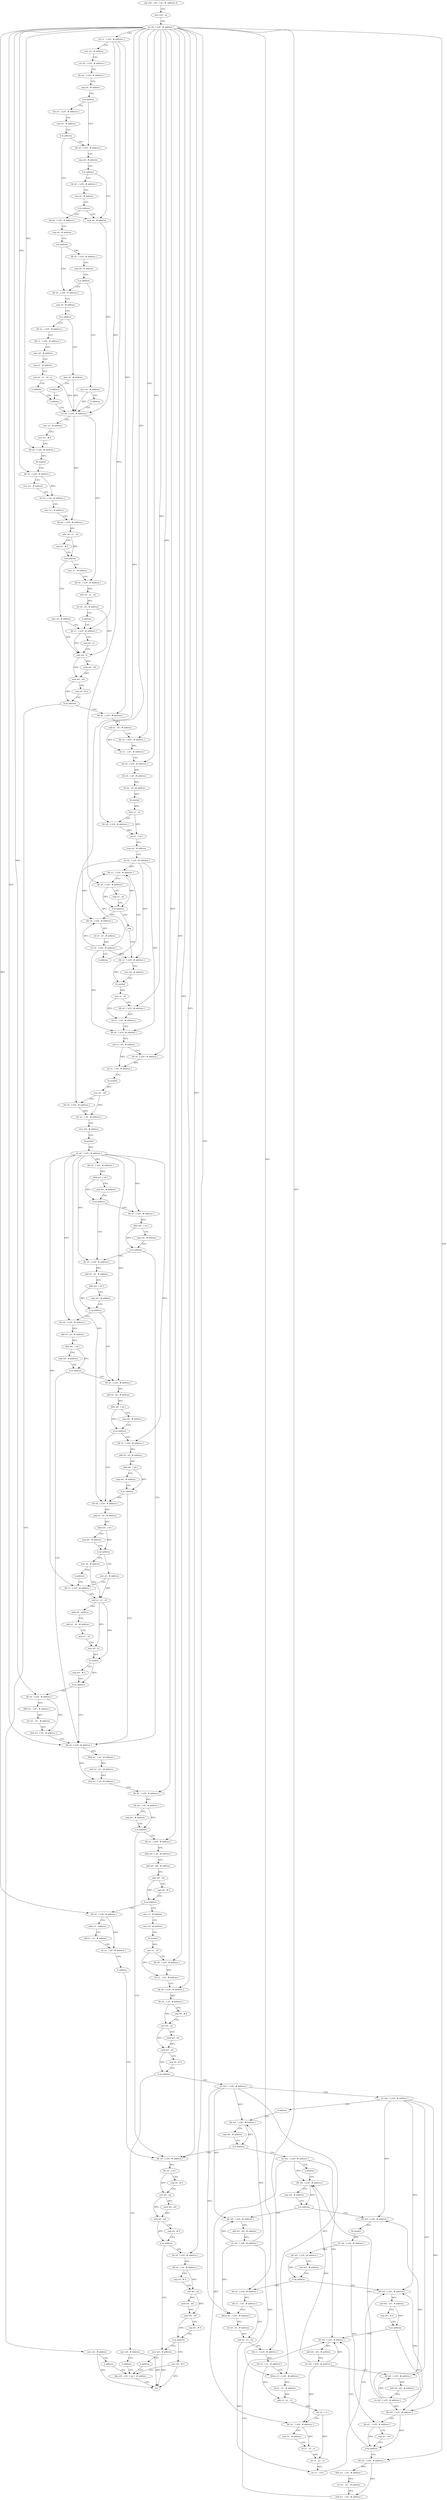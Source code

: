 digraph "func" {
"4407776" [label = "stp x29 , x30 , [ sp , #- address ]!" ]
"4407780" [label = "mov x29 , sp" ]
"4407784" [label = "str x0 , [ x29 , # address ]" ]
"4407788" [label = "str x1 , [ x29 , # address ]" ]
"4407792" [label = "mov x0 , # address" ]
"4407796" [label = "str x0 , [ x29 , # address ]" ]
"4407800" [label = "ldr x0 , [ x29 , # address ]" ]
"4407804" [label = "cmp x0 , # address" ]
"4407808" [label = "b.ls address" ]
"4407824" [label = "ldr x0 , [ x29 , # address ]" ]
"4407812" [label = "ldr x0 , [ x29 , # address ]" ]
"4407828" [label = "cmp x0 , # address" ]
"4407832" [label = "b.ls address" ]
"4407928" [label = "mov x0 , # address" ]
"4407836" [label = "ldr x0 , [ x29 , # address ]" ]
"4407816" [label = "cmp x0 , # address" ]
"4407820" [label = "b.ls address" ]
"4407932" [label = "str x0 , [ x29 , # address ]" ]
"4407840" [label = "cmp x0 , # address" ]
"4407844" [label = "b.ls address" ]
"4407848" [label = "ldr x0 , [ x29 , # address ]" ]
"4408004" [label = "mov x0 , # address" ]
"4408008" [label = "ldr x1 , [ x29 , # address ]" ]
"4407984" [label = "mov x1 , # address" ]
"4407988" [label = "ldr x0 , [ x29 , # address ]" ]
"4407992" [label = "udiv x0 , x1 , x0" ]
"4407996" [label = "lsr x0 , x0 , # address" ]
"4408000" [label = "b address" ]
"4407852" [label = "cmp x0 , # address" ]
"4407856" [label = "b.ls address" ]
"4407872" [label = "ldr x0 , [ x29 , # address ]" ]
"4407860" [label = "ldr x0 , [ x29 , # address ]" ]
"4408044" [label = "ldr x0 , [ x29 , # address ]" ]
"4408048" [label = "add x1 , x0 , # address" ]
"4408052" [label = "ldr x0 , [ x29 , # address ]" ]
"4408056" [label = "str x1 , [ x0 , # address ]" ]
"4408060" [label = "ldr x0 , [ x29 , # address ]" ]
"4408064" [label = "ldr x0 , [ x0 , # address ]" ]
"4408068" [label = "lsl x0 , x0 , # address" ]
"4408072" [label = "bl symbol" ]
"4408076" [label = "mov x1 , x0" ]
"4408080" [label = "ldr x0 , [ x29 , # address ]" ]
"4408084" [label = "str x1 , [ x0 ]" ]
"4408088" [label = "mov x0 , # address" ]
"4408092" [label = "str x0 , [ x29 , # address ]" ]
"4408096" [label = "ldr x1 , [ x29 , # address ]" ]
"4408036" [label = "mov w0 , # address" ]
"4408040" [label = "b address" ]
"4408828" [label = "ldp x29 , x30 , [ sp ] , # address" ]
"4408012" [label = "cmp x0 , x1" ]
"4408016" [label = "cset w0 , ls" ]
"4408020" [label = "uxtb w0 , w0" ]
"4408024" [label = "uxtb w0 , w0" ]
"4408028" [label = "cmp x0 , # 0" ]
"4408032" [label = "b.eq address" ]
"4407876" [label = "cmp x0 , # address" ]
"4407880" [label = "b.ls address" ]
"4407908" [label = "mov x0 , # address" ]
"4407884" [label = "ldr x2 , [ x29 , # address ]" ]
"4407864" [label = "cmp x0 , # address" ]
"4407868" [label = "b.ls address" ]
"4407916" [label = "mov x0 , # address" ]
"4408128" [label = "nop" ]
"4408132" [label = "ldr x1 , [ x29 , # address ]" ]
"4408136" [label = "mov x0 , # address" ]
"4408140" [label = "bl symbol" ]
"4408144" [label = "mov x1 , x0" ]
"4408148" [label = "ldr x0 , [ x29 , # address ]" ]
"4408152" [label = "str x1 , [ x0 , # address ]" ]
"4408156" [label = "ldr x0 , [ x29 , # address ]" ]
"4408160" [label = "sub x1 , x0 , # address" ]
"4408164" [label = "ldr x0 , [ x29 , # address ]" ]
"4408168" [label = "str x1 , [ x0 , # address ]" ]
"4408172" [label = "bl symbol" ]
"4408176" [label = "mov w1 , w0" ]
"4408180" [label = "ldr x0 , [ x29 , # address ]" ]
"4408184" [label = "str w1 , [ x0 , # address ]" ]
"4408188" [label = "mov w0 , # address" ]
"4408192" [label = "bl symbol" ]
"4408196" [label = "str x0 , [ x29 , # address ]" ]
"4408200" [label = "ldr x0 , [ x29 , # address ]" ]
"4408204" [label = "ldrb w0 , [ x0 ]" ]
"4408208" [label = "cmp w0 , # address" ]
"4408212" [label = "b.eq address" ]
"4408232" [label = "ldr x0 , [ x29 , # address ]" ]
"4408216" [label = "ldr x0 , [ x29 , # address ]" ]
"4408112" [label = "ldr x0 , [ x29 , # address ]" ]
"4408116" [label = "lsl x0 , x0 , # address" ]
"4408120" [label = "str x0 , [ x29 , # address ]" ]
"4408124" [label = "b address" ]
"4408832" [label = "ret" ]
"4407912" [label = "b address" ]
"4407924" [label = "b address" ]
"4407888" [label = "ldr x1 , [ x29 , # address ]" ]
"4407892" [label = "mov x0 , # address" ]
"4407896" [label = "cmp x2 , # address" ]
"4407900" [label = "csel x0 , x1 , x0 , cs" ]
"4407904" [label = "b address" ]
"4407920" [label = "b address" ]
"4408236" [label = "add x0 , x0 , # address" ]
"4408240" [label = "ldrb w0 , [ x0 ]" ]
"4408244" [label = "cmp w0 , # address" ]
"4408248" [label = "b.eq address" ]
"4408272" [label = "ldr x0 , [ x29 , # address ]" ]
"4408252" [label = "ldr x0 , [ x29 , # address ]" ]
"4408220" [label = "ldrb w0 , [ x0 ]" ]
"4408224" [label = "cmp w0 , # address" ]
"4408228" [label = "b.ne address" ]
"4408396" [label = "ldr x0 , [ x29 , # address ]" ]
"4408100" [label = "ldr x0 , [ x29 , # address ]" ]
"4408104" [label = "cmp x1 , x0" ]
"4408108" [label = "b.hi address" ]
"4407936" [label = "mov x2 , # address" ]
"4407940" [label = "mov w1 , # 0" ]
"4407944" [label = "ldr x0 , [ x29 , # address ]" ]
"4407948" [label = "bl symbol" ]
"4407952" [label = "ldr x0 , [ x29 , # address ]" ]
"4407956" [label = "mov w1 , # address" ]
"4407960" [label = "str w1 , [ x0 , # address ]" ]
"4407964" [label = "mov x1 , # address" ]
"4407968" [label = "ldr x0 , [ x29 , # address ]" ]
"4407972" [label = "udiv x0 , x1 , x0" ]
"4407976" [label = "cmp x0 , # 0" ]
"4407980" [label = "b.lt address" ]
"4408276" [label = "add x0 , x0 , # address" ]
"4408280" [label = "ldrb w0 , [ x0 ]" ]
"4408284" [label = "cmp w0 , # address" ]
"4408288" [label = "b.eq address" ]
"4408312" [label = "ldr x0 , [ x29 , # address ]" ]
"4408292" [label = "ldr x0 , [ x29 , # address ]" ]
"4408256" [label = "add x0 , x0 , # address" ]
"4408260" [label = "ldrb w0 , [ x0 ]" ]
"4408264" [label = "cmp w0 , # address" ]
"4408268" [label = "b.ne address" ]
"4408400" [label = "ldrb w1 , [ x0 , # address ]" ]
"4408404" [label = "and w1 , w1 , # address" ]
"4408408" [label = "strb w1 , [ x0 , # address ]" ]
"4408412" [label = "ldr x0 , [ x29 , # address ]" ]
"4408416" [label = "ldr w0 , [ x0 , # address ]" ]
"4408420" [label = "cmp w0 , # address" ]
"4408424" [label = "b.le address" ]
"4408752" [label = "ldr x0 , [ x29 , # address ]" ]
"4408428" [label = "ldr x0 , [ x29 , # address ]" ]
"4408316" [label = "add x0 , x0 , # address" ]
"4408320" [label = "ldrb w0 , [ x0 ]" ]
"4408324" [label = "cmp w0 , # address" ]
"4408328" [label = "b.ne address" ]
"4408340" [label = "mov x0 , # address" ]
"4408332" [label = "mov x0 , # address" ]
"4408296" [label = "add x0 , x0 , # address" ]
"4408300" [label = "ldrb w0 , [ x0 ]" ]
"4408304" [label = "cmp w0 , # address" ]
"4408308" [label = "b.ne address" ]
"4408756" [label = "ldr x0 , [ x0 ]" ]
"4408760" [label = "cmp x0 , # 0" ]
"4408764" [label = "cset w0 , eq" ]
"4408768" [label = "uxtb w0 , w0" ]
"4408772" [label = "uxtb w0 , w0" ]
"4408776" [label = "cmp x0 , # 0" ]
"4408780" [label = "b.ne address" ]
"4408816" [label = "mov w0 , # address" ]
"4408784" [label = "ldr x0 , [ x29 , # address ]" ]
"4408432" [label = "ldrb w0 , [ x0 , # address ]" ]
"4408436" [label = "and w0 , w0 , # address" ]
"4408440" [label = "uxtb w0 , w0" ]
"4408444" [label = "cmp w0 , # 0" ]
"4408448" [label = "b.eq address" ]
"4408472" [label = "mov x1 , # address" ]
"4408452" [label = "ldr x0 , [ x29 , # address ]" ]
"4408344" [label = "ldr x1 , [ x29 , # address ]" ]
"4408336" [label = "b address" ]
"4408820" [label = "b address" ]
"4408788" [label = "ldr x0 , [ x0 , # address ]" ]
"4408792" [label = "cmp x0 , # 0" ]
"4408796" [label = "cset w0 , eq" ]
"4408800" [label = "uxtb w0 , w0" ]
"4408804" [label = "uxtb w0 , w0" ]
"4408808" [label = "cmp x0 , # 0" ]
"4408812" [label = "b.eq address" ]
"4408824" [label = "mov w0 , # 0" ]
"4408476" [label = "mov x0 , # address" ]
"4408480" [label = "bl symbol" ]
"4408484" [label = "mov x1 , x0" ]
"4408488" [label = "ldr x0 , [ x29 , # address ]" ]
"4408492" [label = "str x1 , [ x0 , # address ]" ]
"4408496" [label = "ldr x0 , [ x29 , # address ]" ]
"4408500" [label = "ldr x0 , [ x0 , # address ]" ]
"4408504" [label = "cmp x0 , # 0" ]
"4408508" [label = "cset w0 , eq" ]
"4408512" [label = "uxtb w0 , w0" ]
"4408516" [label = "uxtb w0 , w0" ]
"4408520" [label = "cmp x0 , # 0" ]
"4408524" [label = "b.eq address" ]
"4408536" [label = "str wzr , [ x29 , # address ]" ]
"4408528" [label = "mov w0 , # address" ]
"4408456" [label = "adrp x1 , address" ]
"4408460" [label = "add x1 , x1 , # address" ]
"4408464" [label = "str x1 , [ x0 , # address ]" ]
"4408468" [label = "b address" ]
"4408380" [label = "ldr x0 , [ x29 , # address ]" ]
"4408384" [label = "ldrb w1 , [ x0 , # address ]" ]
"4408388" [label = "orr w1 , w1 , # address" ]
"4408392" [label = "strb w1 , [ x0 , # address ]" ]
"4408348" [label = "add x2 , x1 , x0" ]
"4408352" [label = "adrp x0 , address" ]
"4408356" [label = "add x0 , x0 , # address" ]
"4408360" [label = "mov x1 , x0" ]
"4408364" [label = "mov x0 , x2" ]
"4408368" [label = "bl symbol" ]
"4408372" [label = "cmp w0 , # 0" ]
"4408376" [label = "b.ne address" ]
"4408540" [label = "str wzr , [ x29 , # address ]" ]
"4408544" [label = "b address" ]
"4408740" [label = "ldr w0 , [ x29 , # address ]" ]
"4408532" [label = "b address" ]
"4408744" [label = "cmp w0 , # address" ]
"4408748" [label = "b.le address" ]
"4408548" [label = "str wzr , [ x29 , # address ]" ]
"4408552" [label = "b address" ]
"4408716" [label = "ldr w0 , [ x29 , # address ]" ]
"4408720" [label = "cmp w0 , # address" ]
"4408724" [label = "b.le address" ]
"4408556" [label = "ldr w0 , [ x29 , # address ]" ]
"4408728" [label = "ldr w0 , [ x29 , # address ]" ]
"4408560" [label = "bl symbol" ]
"4408564" [label = "str w0 , [ x29 , # address ]" ]
"4408568" [label = "ldr w0 , [ x29 , # address ]" ]
"4408572" [label = "cmn w0 , # address" ]
"4408576" [label = "b.eq address" ]
"4408644" [label = "ldr w0 , [ x29 , # address ]" ]
"4408580" [label = "ldr x0 , [ x29 , # address ]" ]
"4408732" [label = "add w0 , w0 , # address" ]
"4408736" [label = "str w0 , [ x29 , # address ]" ]
"4408648" [label = "and w0 , w0 , # address" ]
"4408652" [label = "cmp w0 , # 0" ]
"4408656" [label = "b.ne address" ]
"4408692" [label = "ldr w0 , [ x29 , # address ]" ]
"4408660" [label = "ldr w0 , [ x29 , # address ]" ]
"4408584" [label = "ldr x1 , [ x0 , # address ]" ]
"4408588" [label = "ldrsw x0 , [ x29 , # address ]" ]
"4408592" [label = "lsl x0 , x0 , # address" ]
"4408596" [label = "add x0 , x1 , x0" ]
"4408600" [label = "ldr x1 , [ x29 , # address ]" ]
"4408604" [label = "ldr x2 , [ x1 , # address ]" ]
"4408608" [label = "ldrsw x1 , [ x29 , # address ]" ]
"4408612" [label = "lsl x1 , x1 , # address" ]
"4408616" [label = "add x1 , x2 , x1" ]
"4408620" [label = "ldr x2 , [ x1 ]" ]
"4408624" [label = "ldr w1 , [ x29 , # address ]" ]
"4408628" [label = "mov x3 , # address" ]
"4408632" [label = "lsl x1 , x3 , x1" ]
"4408636" [label = "orr x1 , x2 , x1" ]
"4408640" [label = "str x1 , [ x0 ]" ]
"4408696" [label = "add w0 , w0 , # address" ]
"4408700" [label = "str w0 , [ x29 , # address ]" ]
"4408704" [label = "ldr w0 , [ x29 , # address ]" ]
"4408708" [label = "add w0 , w0 , # address" ]
"4408712" [label = "str w0 , [ x29 , # address ]" ]
"4408664" [label = "ldr w1 , [ x29 , # address ]" ]
"4408668" [label = "cmp w1 , w0" ]
"4408672" [label = "b.eq address" ]
"4408676" [label = "ldr x0 , [ x29 , # address ]" ]
"4408680" [label = "ldrb w1 , [ x0 , # address ]" ]
"4408684" [label = "orr w1 , w1 , # address" ]
"4408688" [label = "strb w1 , [ x0 , # address ]" ]
"4407776" -> "4407780" [ label = "CFG" ]
"4407780" -> "4407784" [ label = "CFG" ]
"4407784" -> "4407788" [ label = "CFG" ]
"4407784" -> "4407944" [ label = "DFG" ]
"4407784" -> "4407952" [ label = "DFG" ]
"4407784" -> "4408052" [ label = "DFG" ]
"4407784" -> "4408060" [ label = "DFG" ]
"4407784" -> "4408080" [ label = "DFG" ]
"4407784" -> "4408148" [ label = "DFG" ]
"4407784" -> "4408164" [ label = "DFG" ]
"4407784" -> "4408180" [ label = "DFG" ]
"4407784" -> "4408396" [ label = "DFG" ]
"4407784" -> "4408412" [ label = "DFG" ]
"4407784" -> "4408752" [ label = "DFG" ]
"4407784" -> "4408428" [ label = "DFG" ]
"4407784" -> "4408488" [ label = "DFG" ]
"4407784" -> "4408496" [ label = "DFG" ]
"4407784" -> "4408452" [ label = "DFG" ]
"4407784" -> "4408380" [ label = "DFG" ]
"4407784" -> "4408784" [ label = "DFG" ]
"4407784" -> "4408580" [ label = "DFG" ]
"4407784" -> "4408600" [ label = "DFG" ]
"4407784" -> "4408676" [ label = "DFG" ]
"4407788" -> "4407792" [ label = "CFG" ]
"4407788" -> "4408008" [ label = "DFG" ]
"4407788" -> "4408044" [ label = "DFG" ]
"4407788" -> "4408100" [ label = "DFG" ]
"4407792" -> "4407796" [ label = "CFG" ]
"4407796" -> "4407800" [ label = "CFG" ]
"4407800" -> "4407804" [ label = "CFG" ]
"4407804" -> "4407808" [ label = "CFG" ]
"4407808" -> "4407824" [ label = "CFG" ]
"4407808" -> "4407812" [ label = "CFG" ]
"4407824" -> "4407828" [ label = "CFG" ]
"4407812" -> "4407816" [ label = "CFG" ]
"4407828" -> "4407832" [ label = "CFG" ]
"4407832" -> "4407928" [ label = "CFG" ]
"4407832" -> "4407836" [ label = "CFG" ]
"4407928" -> "4407932" [ label = "DFG" ]
"4407836" -> "4407840" [ label = "CFG" ]
"4407816" -> "4407820" [ label = "CFG" ]
"4407820" -> "4407928" [ label = "CFG" ]
"4407820" -> "4407824" [ label = "CFG" ]
"4407932" -> "4407936" [ label = "CFG" ]
"4407932" -> "4407968" [ label = "DFG" ]
"4407932" -> "4407988" [ label = "DFG" ]
"4407840" -> "4407844" [ label = "CFG" ]
"4407844" -> "4407928" [ label = "CFG" ]
"4407844" -> "4407848" [ label = "CFG" ]
"4407848" -> "4407852" [ label = "CFG" ]
"4408004" -> "4408008" [ label = "CFG" ]
"4408004" -> "4408016" [ label = "DFG" ]
"4408008" -> "4408012" [ label = "CFG" ]
"4408008" -> "4408016" [ label = "DFG" ]
"4407984" -> "4407988" [ label = "CFG" ]
"4407988" -> "4407992" [ label = "DFG" ]
"4407992" -> "4407996" [ label = "DFG" ]
"4407996" -> "4408000" [ label = "CFG" ]
"4407996" -> "4408016" [ label = "DFG" ]
"4408000" -> "4408008" [ label = "CFG" ]
"4407852" -> "4407856" [ label = "CFG" ]
"4407856" -> "4407872" [ label = "CFG" ]
"4407856" -> "4407860" [ label = "CFG" ]
"4407872" -> "4407876" [ label = "CFG" ]
"4407860" -> "4407864" [ label = "CFG" ]
"4408044" -> "4408048" [ label = "DFG" ]
"4408048" -> "4408052" [ label = "CFG" ]
"4408048" -> "4408056" [ label = "DFG" ]
"4408052" -> "4408056" [ label = "DFG" ]
"4408056" -> "4408060" [ label = "CFG" ]
"4408060" -> "4408064" [ label = "DFG" ]
"4408064" -> "4408068" [ label = "DFG" ]
"4408068" -> "4408072" [ label = "DFG" ]
"4408072" -> "4408076" [ label = "DFG" ]
"4408076" -> "4408080" [ label = "CFG" ]
"4408076" -> "4408084" [ label = "DFG" ]
"4408080" -> "4408084" [ label = "DFG" ]
"4408084" -> "4408088" [ label = "CFG" ]
"4408088" -> "4408092" [ label = "CFG" ]
"4408092" -> "4408096" [ label = "DFG" ]
"4408092" -> "4408132" [ label = "DFG" ]
"4408092" -> "4408156" [ label = "DFG" ]
"4408092" -> "4408112" [ label = "DFG" ]
"4408096" -> "4408100" [ label = "CFG" ]
"4408096" -> "4408108" [ label = "DFG" ]
"4408036" -> "4408040" [ label = "CFG" ]
"4408036" -> "4408832" [ label = "DFG" ]
"4408040" -> "4408828" [ label = "CFG" ]
"4408828" -> "4408832" [ label = "CFG" ]
"4408012" -> "4408016" [ label = "CFG" ]
"4408016" -> "4408020" [ label = "DFG" ]
"4408016" -> "4408024" [ label = "DFG" ]
"4408020" -> "4408024" [ label = "DFG" ]
"4408024" -> "4408028" [ label = "CFG" ]
"4408024" -> "4408032" [ label = "DFG" ]
"4408028" -> "4408032" [ label = "CFG" ]
"4408032" -> "4408044" [ label = "CFG" ]
"4408032" -> "4408036" [ label = "CFG" ]
"4407876" -> "4407880" [ label = "CFG" ]
"4407880" -> "4407908" [ label = "CFG" ]
"4407880" -> "4407884" [ label = "CFG" ]
"4407908" -> "4407912" [ label = "CFG" ]
"4407908" -> "4407932" [ label = "DFG" ]
"4407884" -> "4407888" [ label = "CFG" ]
"4407864" -> "4407868" [ label = "CFG" ]
"4407868" -> "4407916" [ label = "CFG" ]
"4407868" -> "4407872" [ label = "CFG" ]
"4407916" -> "4407920" [ label = "CFG" ]
"4407916" -> "4407932" [ label = "DFG" ]
"4408128" -> "4408132" [ label = "CFG" ]
"4408132" -> "4408136" [ label = "CFG" ]
"4408132" -> "4408140" [ label = "DFG" ]
"4408136" -> "4408140" [ label = "CFG" ]
"4408140" -> "4408144" [ label = "DFG" ]
"4408144" -> "4408148" [ label = "CFG" ]
"4408144" -> "4408152" [ label = "DFG" ]
"4408148" -> "4408152" [ label = "DFG" ]
"4408152" -> "4408156" [ label = "CFG" ]
"4408156" -> "4408160" [ label = "DFG" ]
"4408160" -> "4408164" [ label = "CFG" ]
"4408160" -> "4408168" [ label = "DFG" ]
"4408164" -> "4408168" [ label = "DFG" ]
"4408168" -> "4408172" [ label = "CFG" ]
"4408172" -> "4408176" [ label = "DFG" ]
"4408176" -> "4408180" [ label = "CFG" ]
"4408176" -> "4408184" [ label = "DFG" ]
"4408180" -> "4408184" [ label = "DFG" ]
"4408184" -> "4408188" [ label = "CFG" ]
"4408188" -> "4408192" [ label = "CFG" ]
"4408192" -> "4408196" [ label = "DFG" ]
"4408196" -> "4408200" [ label = "DFG" ]
"4408196" -> "4408232" [ label = "DFG" ]
"4408196" -> "4408216" [ label = "DFG" ]
"4408196" -> "4408272" [ label = "DFG" ]
"4408196" -> "4408252" [ label = "DFG" ]
"4408196" -> "4408312" [ label = "DFG" ]
"4408196" -> "4408292" [ label = "DFG" ]
"4408196" -> "4408344" [ label = "DFG" ]
"4408200" -> "4408204" [ label = "DFG" ]
"4408204" -> "4408208" [ label = "CFG" ]
"4408204" -> "4408212" [ label = "DFG" ]
"4408208" -> "4408212" [ label = "CFG" ]
"4408212" -> "4408232" [ label = "CFG" ]
"4408212" -> "4408216" [ label = "CFG" ]
"4408232" -> "4408236" [ label = "DFG" ]
"4408216" -> "4408220" [ label = "DFG" ]
"4408112" -> "4408116" [ label = "DFG" ]
"4408116" -> "4408120" [ label = "DFG" ]
"4408120" -> "4408124" [ label = "CFG" ]
"4408120" -> "4408096" [ label = "DFG" ]
"4408120" -> "4408132" [ label = "DFG" ]
"4408120" -> "4408156" [ label = "DFG" ]
"4408120" -> "4408112" [ label = "DFG" ]
"4408124" -> "4408096" [ label = "CFG" ]
"4407912" -> "4407924" [ label = "CFG" ]
"4407924" -> "4407932" [ label = "CFG" ]
"4407888" -> "4407892" [ label = "CFG" ]
"4407892" -> "4407896" [ label = "CFG" ]
"4407896" -> "4407900" [ label = "CFG" ]
"4407900" -> "4407904" [ label = "CFG" ]
"4407900" -> "4407932" [ label = "DFG" ]
"4407904" -> "4407924" [ label = "CFG" ]
"4407920" -> "4407932" [ label = "CFG" ]
"4408236" -> "4408240" [ label = "DFG" ]
"4408240" -> "4408244" [ label = "CFG" ]
"4408240" -> "4408248" [ label = "DFG" ]
"4408244" -> "4408248" [ label = "CFG" ]
"4408248" -> "4408272" [ label = "CFG" ]
"4408248" -> "4408252" [ label = "CFG" ]
"4408272" -> "4408276" [ label = "DFG" ]
"4408252" -> "4408256" [ label = "DFG" ]
"4408220" -> "4408224" [ label = "CFG" ]
"4408220" -> "4408228" [ label = "DFG" ]
"4408224" -> "4408228" [ label = "CFG" ]
"4408228" -> "4408396" [ label = "CFG" ]
"4408228" -> "4408232" [ label = "CFG" ]
"4408396" -> "4408400" [ label = "DFG" ]
"4408396" -> "4408408" [ label = "DFG" ]
"4408100" -> "4408104" [ label = "CFG" ]
"4408100" -> "4408108" [ label = "DFG" ]
"4408104" -> "4408108" [ label = "CFG" ]
"4408108" -> "4408128" [ label = "CFG" ]
"4408108" -> "4408112" [ label = "CFG" ]
"4407936" -> "4407940" [ label = "CFG" ]
"4407940" -> "4407944" [ label = "CFG" ]
"4407944" -> "4407948" [ label = "DFG" ]
"4407948" -> "4407952" [ label = "CFG" ]
"4407952" -> "4407956" [ label = "CFG" ]
"4407952" -> "4407960" [ label = "DFG" ]
"4407956" -> "4407960" [ label = "CFG" ]
"4407960" -> "4407964" [ label = "CFG" ]
"4407964" -> "4407968" [ label = "CFG" ]
"4407968" -> "4407972" [ label = "DFG" ]
"4407972" -> "4407976" [ label = "CFG" ]
"4407972" -> "4407980" [ label = "DFG" ]
"4407976" -> "4407980" [ label = "CFG" ]
"4407980" -> "4408004" [ label = "CFG" ]
"4407980" -> "4407984" [ label = "CFG" ]
"4408276" -> "4408280" [ label = "DFG" ]
"4408280" -> "4408284" [ label = "CFG" ]
"4408280" -> "4408288" [ label = "DFG" ]
"4408284" -> "4408288" [ label = "CFG" ]
"4408288" -> "4408312" [ label = "CFG" ]
"4408288" -> "4408292" [ label = "CFG" ]
"4408312" -> "4408316" [ label = "DFG" ]
"4408292" -> "4408296" [ label = "DFG" ]
"4408256" -> "4408260" [ label = "DFG" ]
"4408260" -> "4408264" [ label = "CFG" ]
"4408260" -> "4408268" [ label = "DFG" ]
"4408264" -> "4408268" [ label = "CFG" ]
"4408268" -> "4408396" [ label = "CFG" ]
"4408268" -> "4408272" [ label = "CFG" ]
"4408400" -> "4408404" [ label = "DFG" ]
"4408404" -> "4408408" [ label = "DFG" ]
"4408408" -> "4408412" [ label = "CFG" ]
"4408412" -> "4408416" [ label = "DFG" ]
"4408416" -> "4408420" [ label = "CFG" ]
"4408416" -> "4408424" [ label = "DFG" ]
"4408420" -> "4408424" [ label = "CFG" ]
"4408424" -> "4408752" [ label = "CFG" ]
"4408424" -> "4408428" [ label = "CFG" ]
"4408752" -> "4408756" [ label = "DFG" ]
"4408428" -> "4408432" [ label = "DFG" ]
"4408316" -> "4408320" [ label = "DFG" ]
"4408320" -> "4408324" [ label = "CFG" ]
"4408320" -> "4408328" [ label = "DFG" ]
"4408324" -> "4408328" [ label = "CFG" ]
"4408328" -> "4408340" [ label = "CFG" ]
"4408328" -> "4408332" [ label = "CFG" ]
"4408340" -> "4408344" [ label = "CFG" ]
"4408340" -> "4408348" [ label = "DFG" ]
"4408332" -> "4408336" [ label = "CFG" ]
"4408332" -> "4408348" [ label = "DFG" ]
"4408296" -> "4408300" [ label = "DFG" ]
"4408300" -> "4408304" [ label = "CFG" ]
"4408300" -> "4408308" [ label = "DFG" ]
"4408304" -> "4408308" [ label = "CFG" ]
"4408308" -> "4408396" [ label = "CFG" ]
"4408308" -> "4408312" [ label = "CFG" ]
"4408756" -> "4408760" [ label = "CFG" ]
"4408756" -> "4408764" [ label = "DFG" ]
"4408760" -> "4408764" [ label = "CFG" ]
"4408764" -> "4408768" [ label = "DFG" ]
"4408764" -> "4408772" [ label = "DFG" ]
"4408768" -> "4408772" [ label = "DFG" ]
"4408772" -> "4408776" [ label = "CFG" ]
"4408772" -> "4408780" [ label = "DFG" ]
"4408776" -> "4408780" [ label = "CFG" ]
"4408780" -> "4408816" [ label = "CFG" ]
"4408780" -> "4408784" [ label = "CFG" ]
"4408816" -> "4408820" [ label = "CFG" ]
"4408816" -> "4408832" [ label = "DFG" ]
"4408784" -> "4408788" [ label = "DFG" ]
"4408432" -> "4408436" [ label = "DFG" ]
"4408436" -> "4408440" [ label = "DFG" ]
"4408440" -> "4408444" [ label = "CFG" ]
"4408440" -> "4408448" [ label = "DFG" ]
"4408444" -> "4408448" [ label = "CFG" ]
"4408448" -> "4408472" [ label = "CFG" ]
"4408448" -> "4408452" [ label = "CFG" ]
"4408472" -> "4408476" [ label = "CFG" ]
"4408452" -> "4408456" [ label = "CFG" ]
"4408452" -> "4408464" [ label = "DFG" ]
"4408344" -> "4408348" [ label = "DFG" ]
"4408336" -> "4408344" [ label = "CFG" ]
"4408820" -> "4408828" [ label = "CFG" ]
"4408788" -> "4408792" [ label = "CFG" ]
"4408788" -> "4408796" [ label = "DFG" ]
"4408792" -> "4408796" [ label = "CFG" ]
"4408796" -> "4408800" [ label = "DFG" ]
"4408796" -> "4408804" [ label = "DFG" ]
"4408800" -> "4408804" [ label = "DFG" ]
"4408804" -> "4408808" [ label = "CFG" ]
"4408804" -> "4408812" [ label = "DFG" ]
"4408808" -> "4408812" [ label = "CFG" ]
"4408812" -> "4408824" [ label = "CFG" ]
"4408812" -> "4408816" [ label = "CFG" ]
"4408824" -> "4408828" [ label = "CFG" ]
"4408824" -> "4408832" [ label = "DFG" ]
"4408476" -> "4408480" [ label = "CFG" ]
"4408480" -> "4408484" [ label = "DFG" ]
"4408484" -> "4408488" [ label = "CFG" ]
"4408484" -> "4408492" [ label = "DFG" ]
"4408488" -> "4408492" [ label = "DFG" ]
"4408492" -> "4408496" [ label = "CFG" ]
"4408496" -> "4408500" [ label = "DFG" ]
"4408500" -> "4408504" [ label = "CFG" ]
"4408500" -> "4408508" [ label = "DFG" ]
"4408504" -> "4408508" [ label = "CFG" ]
"4408508" -> "4408512" [ label = "DFG" ]
"4408508" -> "4408516" [ label = "DFG" ]
"4408512" -> "4408516" [ label = "DFG" ]
"4408516" -> "4408520" [ label = "CFG" ]
"4408516" -> "4408524" [ label = "DFG" ]
"4408520" -> "4408524" [ label = "CFG" ]
"4408524" -> "4408536" [ label = "CFG" ]
"4408524" -> "4408528" [ label = "CFG" ]
"4408536" -> "4408540" [ label = "CFG" ]
"4408536" -> "4408740" [ label = "DFG" ]
"4408536" -> "4408728" [ label = "DFG" ]
"4408536" -> "4408588" [ label = "DFG" ]
"4408536" -> "4408608" [ label = "DFG" ]
"4408528" -> "4408532" [ label = "CFG" ]
"4408528" -> "4408832" [ label = "DFG" ]
"4408456" -> "4408460" [ label = "CFG" ]
"4408460" -> "4408464" [ label = "CFG" ]
"4408464" -> "4408468" [ label = "CFG" ]
"4408468" -> "4408752" [ label = "CFG" ]
"4408380" -> "4408384" [ label = "DFG" ]
"4408380" -> "4408392" [ label = "DFG" ]
"4408384" -> "4408388" [ label = "DFG" ]
"4408388" -> "4408392" [ label = "DFG" ]
"4408392" -> "4408396" [ label = "CFG" ]
"4408348" -> "4408352" [ label = "CFG" ]
"4408348" -> "4408364" [ label = "DFG" ]
"4408348" -> "4408368" [ label = "DFG" ]
"4408352" -> "4408356" [ label = "CFG" ]
"4408356" -> "4408360" [ label = "CFG" ]
"4408360" -> "4408364" [ label = "CFG" ]
"4408364" -> "4408368" [ label = "DFG" ]
"4408368" -> "4408372" [ label = "CFG" ]
"4408368" -> "4408376" [ label = "DFG" ]
"4408372" -> "4408376" [ label = "CFG" ]
"4408376" -> "4408396" [ label = "CFG" ]
"4408376" -> "4408380" [ label = "CFG" ]
"4408540" -> "4408544" [ label = "CFG" ]
"4408540" -> "4408556" [ label = "DFG" ]
"4408540" -> "4408644" [ label = "DFG" ]
"4408540" -> "4408704" [ label = "DFG" ]
"4408540" -> "4408660" [ label = "DFG" ]
"4408544" -> "4408740" [ label = "CFG" ]
"4408740" -> "4408744" [ label = "CFG" ]
"4408740" -> "4408748" [ label = "DFG" ]
"4408532" -> "4408828" [ label = "CFG" ]
"4408744" -> "4408748" [ label = "CFG" ]
"4408748" -> "4408548" [ label = "CFG" ]
"4408748" -> "4408752" [ label = "CFG" ]
"4408548" -> "4408552" [ label = "CFG" ]
"4408548" -> "4408716" [ label = "DFG" ]
"4408548" -> "4408624" [ label = "DFG" ]
"4408548" -> "4408692" [ label = "DFG" ]
"4408552" -> "4408716" [ label = "CFG" ]
"4408716" -> "4408720" [ label = "CFG" ]
"4408716" -> "4408724" [ label = "DFG" ]
"4408720" -> "4408724" [ label = "CFG" ]
"4408724" -> "4408556" [ label = "CFG" ]
"4408724" -> "4408728" [ label = "CFG" ]
"4408556" -> "4408560" [ label = "DFG" ]
"4408728" -> "4408732" [ label = "DFG" ]
"4408560" -> "4408564" [ label = "DFG" ]
"4408564" -> "4408568" [ label = "DFG" ]
"4408564" -> "4408664" [ label = "DFG" ]
"4408568" -> "4408572" [ label = "CFG" ]
"4408568" -> "4408576" [ label = "DFG" ]
"4408572" -> "4408576" [ label = "CFG" ]
"4408576" -> "4408644" [ label = "CFG" ]
"4408576" -> "4408580" [ label = "CFG" ]
"4408644" -> "4408648" [ label = "DFG" ]
"4408580" -> "4408584" [ label = "DFG" ]
"4408732" -> "4408736" [ label = "DFG" ]
"4408736" -> "4408740" [ label = "DFG" ]
"4408736" -> "4408728" [ label = "DFG" ]
"4408736" -> "4408588" [ label = "DFG" ]
"4408736" -> "4408608" [ label = "DFG" ]
"4408648" -> "4408652" [ label = "CFG" ]
"4408648" -> "4408656" [ label = "DFG" ]
"4408652" -> "4408656" [ label = "CFG" ]
"4408656" -> "4408692" [ label = "CFG" ]
"4408656" -> "4408660" [ label = "CFG" ]
"4408692" -> "4408696" [ label = "DFG" ]
"4408660" -> "4408664" [ label = "CFG" ]
"4408660" -> "4408672" [ label = "DFG" ]
"4408584" -> "4408588" [ label = "CFG" ]
"4408584" -> "4408596" [ label = "DFG" ]
"4408588" -> "4408592" [ label = "DFG" ]
"4408592" -> "4408596" [ label = "DFG" ]
"4408596" -> "4408600" [ label = "CFG" ]
"4408596" -> "4408640" [ label = "DFG" ]
"4408600" -> "4408604" [ label = "DFG" ]
"4408604" -> "4408608" [ label = "CFG" ]
"4408604" -> "4408616" [ label = "DFG" ]
"4408608" -> "4408612" [ label = "DFG" ]
"4408612" -> "4408616" [ label = "DFG" ]
"4408616" -> "4408620" [ label = "DFG" ]
"4408620" -> "4408624" [ label = "CFG" ]
"4408620" -> "4408636" [ label = "DFG" ]
"4408624" -> "4408628" [ label = "CFG" ]
"4408624" -> "4408632" [ label = "DFG" ]
"4408628" -> "4408632" [ label = "CFG" ]
"4408632" -> "4408636" [ label = "DFG" ]
"4408636" -> "4408640" [ label = "DFG" ]
"4408640" -> "4408644" [ label = "CFG" ]
"4408696" -> "4408700" [ label = "DFG" ]
"4408700" -> "4408704" [ label = "CFG" ]
"4408700" -> "4408716" [ label = "DFG" ]
"4408700" -> "4408624" [ label = "DFG" ]
"4408700" -> "4408692" [ label = "DFG" ]
"4408704" -> "4408708" [ label = "DFG" ]
"4408708" -> "4408712" [ label = "DFG" ]
"4408712" -> "4408716" [ label = "CFG" ]
"4408712" -> "4408556" [ label = "DFG" ]
"4408712" -> "4408644" [ label = "DFG" ]
"4408712" -> "4408704" [ label = "DFG" ]
"4408712" -> "4408660" [ label = "DFG" ]
"4408664" -> "4408668" [ label = "CFG" ]
"4408664" -> "4408672" [ label = "DFG" ]
"4408668" -> "4408672" [ label = "CFG" ]
"4408672" -> "4408692" [ label = "CFG" ]
"4408672" -> "4408676" [ label = "CFG" ]
"4408676" -> "4408680" [ label = "DFG" ]
"4408676" -> "4408688" [ label = "DFG" ]
"4408680" -> "4408684" [ label = "DFG" ]
"4408684" -> "4408688" [ label = "DFG" ]
"4408688" -> "4408692" [ label = "CFG" ]
}
